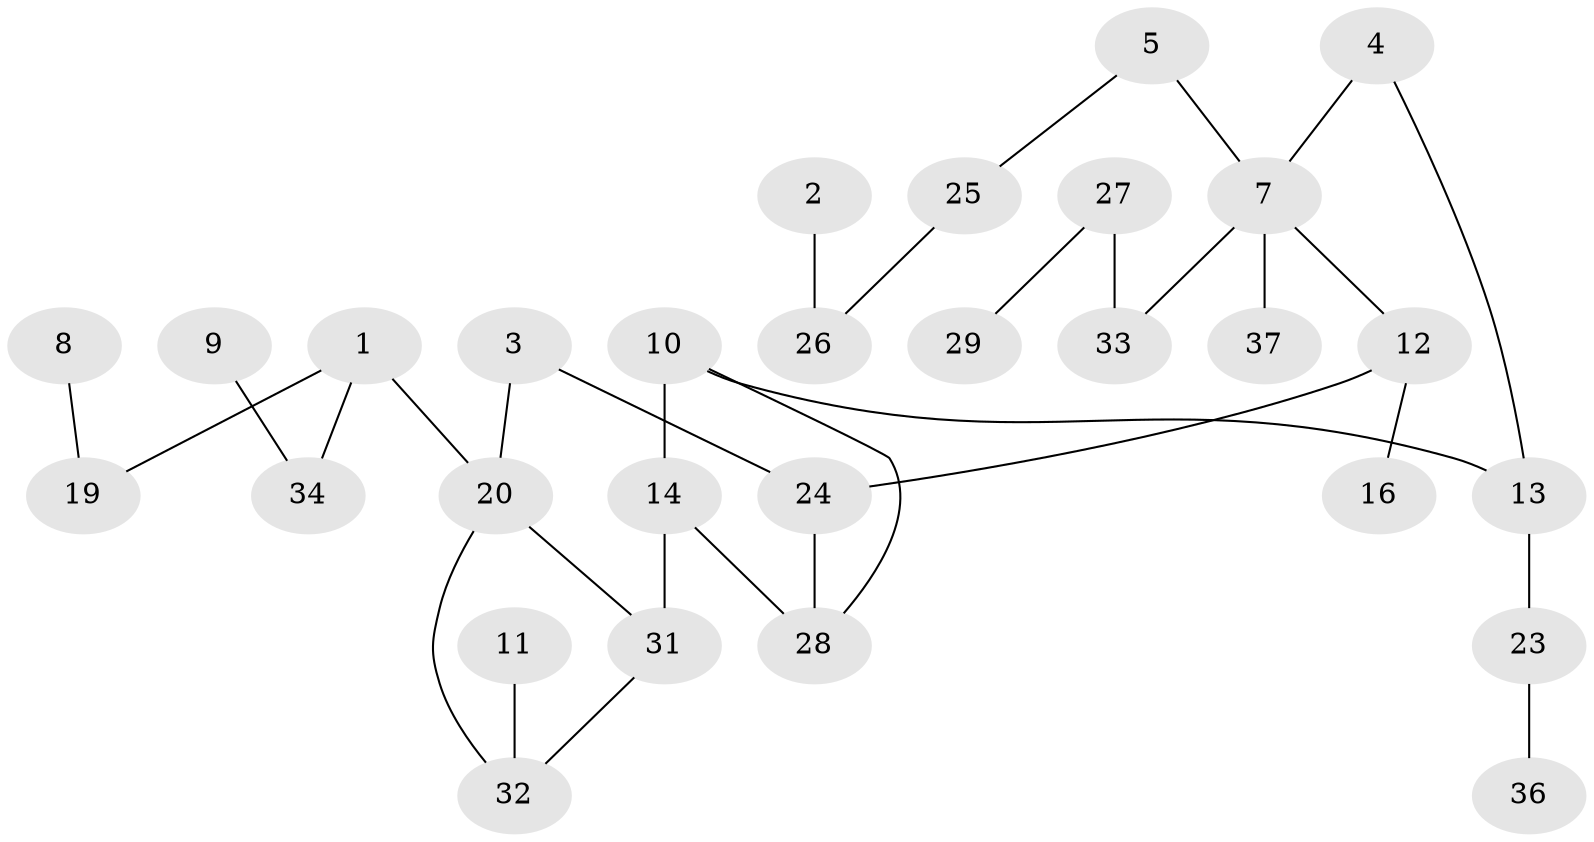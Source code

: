 // original degree distribution, {1: 0.3, 2: 0.26666666666666666, 3: 0.2, 4: 0.1, 0: 0.13333333333333333}
// Generated by graph-tools (version 1.1) at 2025/35/03/04/25 23:35:43]
// undirected, 29 vertices, 32 edges
graph export_dot {
  node [color=gray90,style=filled];
  1;
  2;
  3;
  4;
  5;
  7;
  8;
  9;
  10;
  11;
  12;
  13;
  14;
  16;
  19;
  20;
  23;
  24;
  25;
  26;
  27;
  28;
  29;
  31;
  32;
  33;
  34;
  36;
  37;
  1 -- 19 [weight=1.0];
  1 -- 20 [weight=1.0];
  1 -- 34 [weight=1.0];
  2 -- 26 [weight=1.0];
  3 -- 20 [weight=1.0];
  3 -- 24 [weight=1.0];
  4 -- 7 [weight=1.0];
  4 -- 13 [weight=1.0];
  5 -- 7 [weight=1.0];
  5 -- 25 [weight=1.0];
  7 -- 12 [weight=1.0];
  7 -- 33 [weight=1.0];
  7 -- 37 [weight=1.0];
  8 -- 19 [weight=1.0];
  9 -- 34 [weight=1.0];
  10 -- 13 [weight=1.0];
  10 -- 14 [weight=1.0];
  10 -- 28 [weight=1.0];
  11 -- 32 [weight=1.0];
  12 -- 16 [weight=1.0];
  12 -- 24 [weight=2.0];
  13 -- 23 [weight=1.0];
  14 -- 28 [weight=1.0];
  14 -- 31 [weight=1.0];
  20 -- 31 [weight=1.0];
  20 -- 32 [weight=1.0];
  23 -- 36 [weight=1.0];
  24 -- 28 [weight=1.0];
  25 -- 26 [weight=1.0];
  27 -- 29 [weight=1.0];
  27 -- 33 [weight=1.0];
  31 -- 32 [weight=1.0];
}

